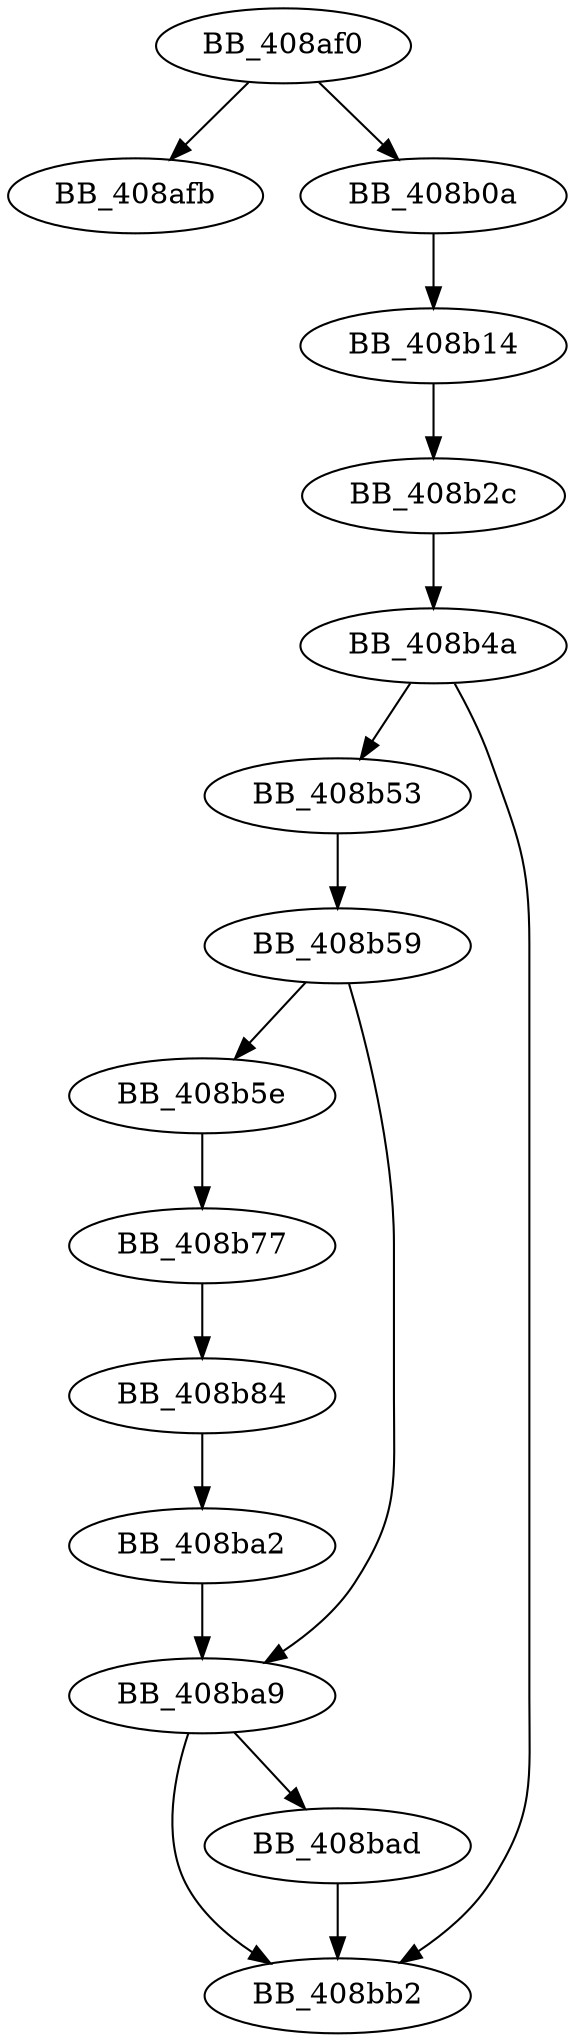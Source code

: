DiGraph sub_408AF0{
BB_408af0->BB_408afb
BB_408af0->BB_408b0a
BB_408b0a->BB_408b14
BB_408b14->BB_408b2c
BB_408b2c->BB_408b4a
BB_408b4a->BB_408b53
BB_408b4a->BB_408bb2
BB_408b53->BB_408b59
BB_408b59->BB_408b5e
BB_408b59->BB_408ba9
BB_408b5e->BB_408b77
BB_408b77->BB_408b84
BB_408b84->BB_408ba2
BB_408ba2->BB_408ba9
BB_408ba9->BB_408bad
BB_408ba9->BB_408bb2
BB_408bad->BB_408bb2
}
